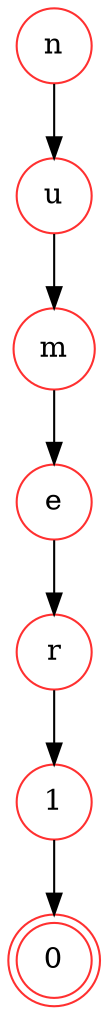 digraph {   
    node [shape = doublecircle, color = firebrick1] 0 ;
    node [shape = circle];
    node [color= firebrick1];
    n -> u -> m -> e -> r -> 1 -> 0;	
}